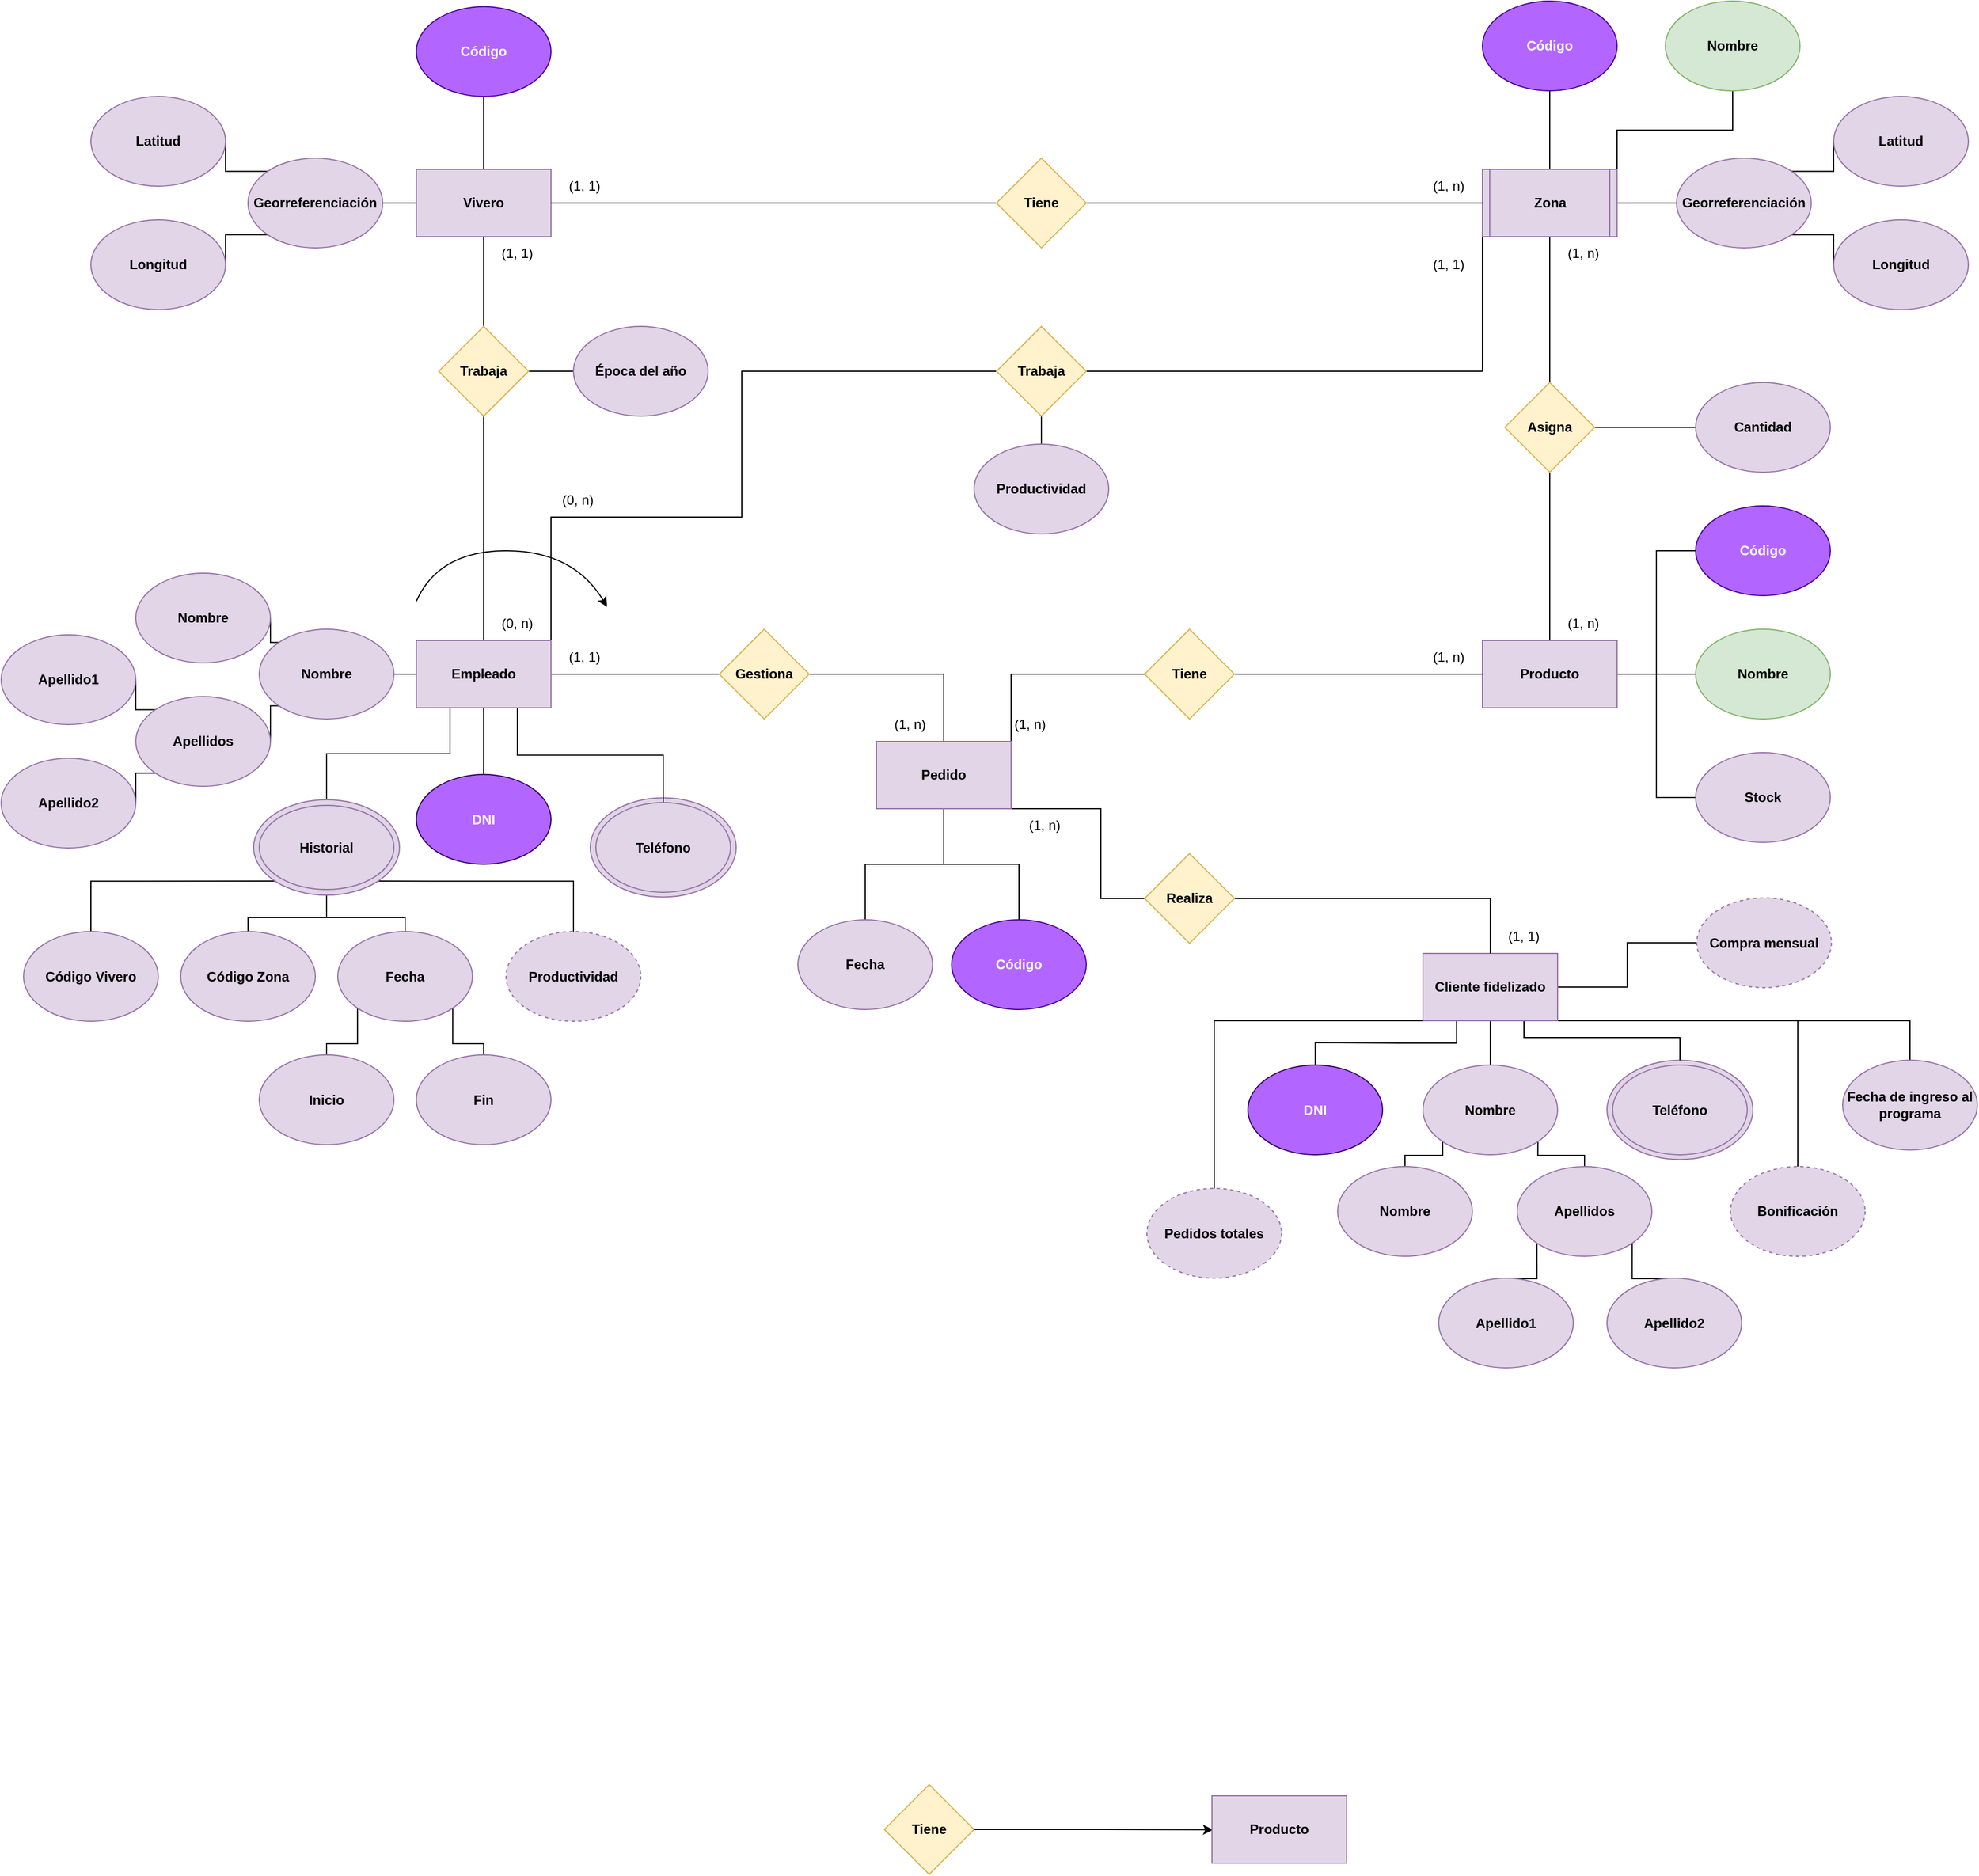 <mxfile version="24.7.17">
  <diagram name="Página-1" id="fGBg8H6IiusP8ru-n_HM">
    <mxGraphModel grid="1" page="1" gridSize="10" guides="1" tooltips="1" connect="1" arrows="1" fold="1" pageScale="1" pageWidth="827" pageHeight="1169" math="0" shadow="0">
      <root>
        <mxCell id="0" />
        <mxCell id="1" parent="0" />
        <mxCell id="a82J_KMj02gzuWQmatUz-117" value="&lt;b&gt;Teléfono&lt;/b&gt;" style="ellipse;whiteSpace=wrap;html=1;fillColor=#e1d5e7;strokeColor=#9673a6;" vertex="1" parent="1">
          <mxGeometry x="395" y="860.25" width="130" height="88.5" as="geometry" />
        </mxCell>
        <mxCell id="a82J_KMj02gzuWQmatUz-102" style="edgeStyle=orthogonalEdgeStyle;rounded=0;orthogonalLoop=1;jettySize=auto;html=1;exitX=0.5;exitY=0;exitDx=0;exitDy=0;entryX=0.25;entryY=1;entryDx=0;entryDy=0;endArrow=none;endFill=0;" edge="1" parent="1" source="a82J_KMj02gzuWQmatUz-95" target="a82J_KMj02gzuWQmatUz-60">
          <mxGeometry relative="1" as="geometry" />
        </mxCell>
        <mxCell id="a82J_KMj02gzuWQmatUz-103" style="edgeStyle=orthogonalEdgeStyle;rounded=0;orthogonalLoop=1;jettySize=auto;html=1;exitX=0;exitY=1;exitDx=0;exitDy=0;entryX=0.5;entryY=0;entryDx=0;entryDy=0;endArrow=none;endFill=0;" edge="1" parent="1" source="a82J_KMj02gzuWQmatUz-95" target="a82J_KMj02gzuWQmatUz-96">
          <mxGeometry relative="1" as="geometry" />
        </mxCell>
        <mxCell id="a82J_KMj02gzuWQmatUz-104" style="edgeStyle=orthogonalEdgeStyle;rounded=0;orthogonalLoop=1;jettySize=auto;html=1;exitX=0.5;exitY=1;exitDx=0;exitDy=0;entryX=0.5;entryY=0;entryDx=0;entryDy=0;endArrow=none;endFill=0;" edge="1" parent="1" source="a82J_KMj02gzuWQmatUz-95" target="a82J_KMj02gzuWQmatUz-97">
          <mxGeometry relative="1" as="geometry" />
        </mxCell>
        <mxCell id="a82J_KMj02gzuWQmatUz-105" style="edgeStyle=orthogonalEdgeStyle;rounded=0;orthogonalLoop=1;jettySize=auto;html=1;exitX=0.5;exitY=1;exitDx=0;exitDy=0;entryX=0.5;entryY=0;entryDx=0;entryDy=0;endArrow=none;endFill=0;" edge="1" parent="1" source="a82J_KMj02gzuWQmatUz-95" target="a82J_KMj02gzuWQmatUz-98">
          <mxGeometry relative="1" as="geometry" />
        </mxCell>
        <mxCell id="a82J_KMj02gzuWQmatUz-106" style="edgeStyle=orthogonalEdgeStyle;rounded=0;orthogonalLoop=1;jettySize=auto;html=1;exitX=1;exitY=1;exitDx=0;exitDy=0;entryX=0.5;entryY=0;entryDx=0;entryDy=0;endArrow=none;endFill=0;" edge="1" parent="1" source="a82J_KMj02gzuWQmatUz-95" target="a82J_KMj02gzuWQmatUz-101">
          <mxGeometry relative="1" as="geometry" />
        </mxCell>
        <mxCell id="a82J_KMj02gzuWQmatUz-95" value="&lt;b&gt;Historial&lt;/b&gt;" style="ellipse;whiteSpace=wrap;html=1;fillColor=#e1d5e7;strokeColor=#9673a6;" vertex="1" parent="1">
          <mxGeometry x="95" y="862" width="130" height="85" as="geometry" />
        </mxCell>
        <mxCell id="a82J_KMj02gzuWQmatUz-9" style="edgeStyle=orthogonalEdgeStyle;rounded=0;orthogonalLoop=1;jettySize=auto;html=1;exitX=0;exitY=0.5;exitDx=0;exitDy=0;entryX=1;entryY=0.5;entryDx=0;entryDy=0;endArrow=none;endFill=0;" edge="1" parent="1" source="a82J_KMj02gzuWQmatUz-1" target="a82J_KMj02gzuWQmatUz-2">
          <mxGeometry relative="1" as="geometry" />
        </mxCell>
        <mxCell id="a82J_KMj02gzuWQmatUz-11" style="edgeStyle=orthogonalEdgeStyle;rounded=0;orthogonalLoop=1;jettySize=auto;html=1;exitX=0.5;exitY=0;exitDx=0;exitDy=0;entryX=0.5;entryY=1;entryDx=0;entryDy=0;endArrow=none;endFill=0;" edge="1" parent="1" source="a82J_KMj02gzuWQmatUz-1" target="a82J_KMj02gzuWQmatUz-10">
          <mxGeometry relative="1" as="geometry" />
        </mxCell>
        <mxCell id="a82J_KMj02gzuWQmatUz-66" style="edgeStyle=orthogonalEdgeStyle;rounded=0;orthogonalLoop=1;jettySize=auto;html=1;exitX=0.5;exitY=1;exitDx=0;exitDy=0;entryX=0.5;entryY=0;entryDx=0;entryDy=0;endArrow=none;endFill=0;" edge="1" parent="1" source="a82J_KMj02gzuWQmatUz-1" target="a82J_KMj02gzuWQmatUz-65">
          <mxGeometry relative="1" as="geometry" />
        </mxCell>
        <mxCell id="a82J_KMj02gzuWQmatUz-1" value="&lt;b&gt;Vivero&lt;/b&gt;" style="rounded=0;whiteSpace=wrap;html=1;fillColor=#e1d5e7;strokeColor=#9673a6;" vertex="1" parent="1">
          <mxGeometry x="240" y="300" width="120" height="60" as="geometry" />
        </mxCell>
        <mxCell id="a82J_KMj02gzuWQmatUz-7" style="edgeStyle=orthogonalEdgeStyle;rounded=0;orthogonalLoop=1;jettySize=auto;html=1;exitX=0;exitY=0;exitDx=0;exitDy=0;entryX=1;entryY=0.5;entryDx=0;entryDy=0;endArrow=none;endFill=0;" edge="1" parent="1" source="a82J_KMj02gzuWQmatUz-2" target="a82J_KMj02gzuWQmatUz-3">
          <mxGeometry relative="1" as="geometry" />
        </mxCell>
        <mxCell id="a82J_KMj02gzuWQmatUz-8" style="edgeStyle=orthogonalEdgeStyle;rounded=0;orthogonalLoop=1;jettySize=auto;html=1;exitX=0;exitY=1;exitDx=0;exitDy=0;entryX=1;entryY=0.5;entryDx=0;entryDy=0;endArrow=none;endFill=0;" edge="1" parent="1" source="a82J_KMj02gzuWQmatUz-2" target="a82J_KMj02gzuWQmatUz-4">
          <mxGeometry relative="1" as="geometry" />
        </mxCell>
        <mxCell id="a82J_KMj02gzuWQmatUz-2" value="&lt;b&gt;Georreferenciación&lt;/b&gt;" style="ellipse;whiteSpace=wrap;html=1;fillColor=#e1d5e7;strokeColor=#9673a6;" vertex="1" parent="1">
          <mxGeometry x="90" y="290" width="120" height="80" as="geometry" />
        </mxCell>
        <mxCell id="a82J_KMj02gzuWQmatUz-3" value="&lt;b&gt;Latitud&lt;/b&gt;" style="ellipse;whiteSpace=wrap;html=1;fillColor=#e1d5e7;strokeColor=#9673a6;" vertex="1" parent="1">
          <mxGeometry x="-50" y="235" width="120" height="80" as="geometry" />
        </mxCell>
        <mxCell id="a82J_KMj02gzuWQmatUz-4" value="&lt;b&gt;Longitud&lt;/b&gt;" style="ellipse;whiteSpace=wrap;html=1;fillColor=#e1d5e7;strokeColor=#9673a6;" vertex="1" parent="1">
          <mxGeometry x="-50" y="345" width="120" height="80" as="geometry" />
        </mxCell>
        <mxCell id="a82J_KMj02gzuWQmatUz-10" value="&lt;b&gt;&lt;font color=&quot;#ffffff&quot;&gt;Código&lt;/font&gt;&lt;/b&gt;" style="ellipse;whiteSpace=wrap;html=1;fillColor=#B266FF;strokeColor=#4C0099;" vertex="1" parent="1">
          <mxGeometry x="240" y="155" width="120" height="80" as="geometry" />
        </mxCell>
        <mxCell id="a82J_KMj02gzuWQmatUz-13" style="edgeStyle=orthogonalEdgeStyle;rounded=0;orthogonalLoop=1;jettySize=auto;html=1;exitX=0.5;exitY=0;exitDx=0;exitDy=0;entryX=0.5;entryY=1;entryDx=0;entryDy=0;endArrow=none;endFill=0;" edge="1" parent="1" source="a82J_KMj02gzuWQmatUz-14" target="a82J_KMj02gzuWQmatUz-20">
          <mxGeometry relative="1" as="geometry" />
        </mxCell>
        <mxCell id="a82J_KMj02gzuWQmatUz-21" style="edgeStyle=orthogonalEdgeStyle;rounded=0;orthogonalLoop=1;jettySize=auto;html=1;exitX=1;exitY=0.5;exitDx=0;exitDy=0;entryX=0;entryY=0.5;entryDx=0;entryDy=0;endArrow=none;endFill=0;" edge="1" parent="1" source="a82J_KMj02gzuWQmatUz-14" target="a82J_KMj02gzuWQmatUz-17">
          <mxGeometry relative="1" as="geometry" />
        </mxCell>
        <mxCell id="a82J_KMj02gzuWQmatUz-31" style="edgeStyle=orthogonalEdgeStyle;rounded=0;orthogonalLoop=1;jettySize=auto;html=1;exitX=1;exitY=0;exitDx=0;exitDy=0;entryX=0.5;entryY=1;entryDx=0;entryDy=0;endArrow=none;endFill=0;" edge="1" parent="1" source="a82J_KMj02gzuWQmatUz-14" target="a82J_KMj02gzuWQmatUz-24">
          <mxGeometry relative="1" as="geometry" />
        </mxCell>
        <mxCell id="a82J_KMj02gzuWQmatUz-14" value="&lt;b&gt;Zona&lt;/b&gt;" style="rounded=0;whiteSpace=wrap;html=1;fillColor=#e1d5e7;strokeColor=#9673a6;" vertex="1" parent="1">
          <mxGeometry x="1190" y="300" width="120" height="60" as="geometry" />
        </mxCell>
        <mxCell id="a82J_KMj02gzuWQmatUz-22" style="edgeStyle=orthogonalEdgeStyle;rounded=0;orthogonalLoop=1;jettySize=auto;html=1;exitX=1;exitY=0;exitDx=0;exitDy=0;entryX=0;entryY=0.5;entryDx=0;entryDy=0;endArrow=none;endFill=0;" edge="1" parent="1" source="a82J_KMj02gzuWQmatUz-17" target="a82J_KMj02gzuWQmatUz-18">
          <mxGeometry relative="1" as="geometry" />
        </mxCell>
        <mxCell id="a82J_KMj02gzuWQmatUz-23" style="edgeStyle=orthogonalEdgeStyle;rounded=0;orthogonalLoop=1;jettySize=auto;html=1;exitX=1;exitY=1;exitDx=0;exitDy=0;entryX=0;entryY=0.5;entryDx=0;entryDy=0;endArrow=none;endFill=0;" edge="1" parent="1" source="a82J_KMj02gzuWQmatUz-17" target="a82J_KMj02gzuWQmatUz-19">
          <mxGeometry relative="1" as="geometry" />
        </mxCell>
        <mxCell id="a82J_KMj02gzuWQmatUz-17" value="&lt;b&gt;Georreferenciación&lt;/b&gt;" style="ellipse;whiteSpace=wrap;html=1;fillColor=#e1d5e7;strokeColor=#9673a6;" vertex="1" parent="1">
          <mxGeometry x="1363" y="290" width="120" height="80" as="geometry" />
        </mxCell>
        <mxCell id="a82J_KMj02gzuWQmatUz-18" value="&lt;b&gt;Latitud&lt;/b&gt;" style="ellipse;whiteSpace=wrap;html=1;fillColor=#e1d5e7;strokeColor=#9673a6;" vertex="1" parent="1">
          <mxGeometry x="1503" y="235" width="120" height="80" as="geometry" />
        </mxCell>
        <mxCell id="a82J_KMj02gzuWQmatUz-19" value="&lt;b&gt;Longitud&lt;/b&gt;" style="ellipse;whiteSpace=wrap;html=1;fillColor=#e1d5e7;strokeColor=#9673a6;" vertex="1" parent="1">
          <mxGeometry x="1503" y="345" width="120" height="80" as="geometry" />
        </mxCell>
        <mxCell id="a82J_KMj02gzuWQmatUz-20" value="&lt;b&gt;&lt;font color=&quot;#ffffff&quot;&gt;Código&lt;/font&gt;&lt;/b&gt;" style="ellipse;whiteSpace=wrap;html=1;fillColor=#B266FF;strokeColor=#4C0099;" vertex="1" parent="1">
          <mxGeometry x="1190" y="150" width="120" height="80" as="geometry" />
        </mxCell>
        <mxCell id="a82J_KMj02gzuWQmatUz-24" value="&lt;b&gt;Nombre&lt;/b&gt;" style="ellipse;whiteSpace=wrap;html=1;fillColor=#d5e8d4;strokeColor=#82b366;" vertex="1" parent="1">
          <mxGeometry x="1353" y="150" width="120" height="80" as="geometry" />
        </mxCell>
        <mxCell id="a82J_KMj02gzuWQmatUz-27" style="edgeStyle=orthogonalEdgeStyle;rounded=0;orthogonalLoop=1;jettySize=auto;html=1;exitX=1;exitY=0.5;exitDx=0;exitDy=0;entryX=0;entryY=0.5;entryDx=0;entryDy=0;endArrow=none;endFill=0;" edge="1" parent="1" source="a82J_KMj02gzuWQmatUz-26" target="a82J_KMj02gzuWQmatUz-14">
          <mxGeometry relative="1" as="geometry" />
        </mxCell>
        <mxCell id="a82J_KMj02gzuWQmatUz-28" style="edgeStyle=orthogonalEdgeStyle;rounded=0;orthogonalLoop=1;jettySize=auto;html=1;exitX=0;exitY=0.5;exitDx=0;exitDy=0;entryX=1;entryY=0.5;entryDx=0;entryDy=0;endArrow=none;endFill=0;" edge="1" parent="1" source="a82J_KMj02gzuWQmatUz-26" target="a82J_KMj02gzuWQmatUz-1">
          <mxGeometry relative="1" as="geometry" />
        </mxCell>
        <mxCell id="a82J_KMj02gzuWQmatUz-26" value="&lt;b&gt;Tiene&lt;/b&gt;" style="rhombus;whiteSpace=wrap;html=1;fillColor=#fff2cc;strokeColor=#d6b656;" vertex="1" parent="1">
          <mxGeometry x="757" y="290" width="80" height="80" as="geometry" />
        </mxCell>
        <mxCell id="a82J_KMj02gzuWQmatUz-29" value="(1, n)" style="text;html=1;align=center;verticalAlign=middle;whiteSpace=wrap;rounded=0;" vertex="1" parent="1">
          <mxGeometry x="1130" y="300" width="60" height="30" as="geometry" />
        </mxCell>
        <mxCell id="a82J_KMj02gzuWQmatUz-30" value="(1, 1)" style="text;html=1;align=center;verticalAlign=middle;whiteSpace=wrap;rounded=0;" vertex="1" parent="1">
          <mxGeometry x="360" y="300" width="60" height="30" as="geometry" />
        </mxCell>
        <mxCell id="a82J_KMj02gzuWQmatUz-50" style="edgeStyle=orthogonalEdgeStyle;rounded=0;orthogonalLoop=1;jettySize=auto;html=1;exitX=0.5;exitY=1;exitDx=0;exitDy=0;entryX=0.5;entryY=0;entryDx=0;entryDy=0;endArrow=none;endFill=0;" edge="1" parent="1" source="a82J_KMj02gzuWQmatUz-32" target="a82J_KMj02gzuWQmatUz-49">
          <mxGeometry relative="1" as="geometry" />
        </mxCell>
        <mxCell id="a82J_KMj02gzuWQmatUz-32" value="&lt;b&gt;Zona&lt;/b&gt;" style="rounded=0;whiteSpace=wrap;html=1;fillColor=#e1d5e7;strokeColor=#9673a6;" vertex="1" parent="1">
          <mxGeometry x="1196.5" y="300" width="107" height="60" as="geometry" />
        </mxCell>
        <mxCell id="a82J_KMj02gzuWQmatUz-46" style="edgeStyle=orthogonalEdgeStyle;rounded=0;orthogonalLoop=1;jettySize=auto;html=1;exitX=1;exitY=0.5;exitDx=0;exitDy=0;entryX=0;entryY=0.5;entryDx=0;entryDy=0;endArrow=none;endFill=0;" edge="1" parent="1" source="a82J_KMj02gzuWQmatUz-36" target="a82J_KMj02gzuWQmatUz-41">
          <mxGeometry relative="1" as="geometry" />
        </mxCell>
        <mxCell id="a82J_KMj02gzuWQmatUz-47" style="edgeStyle=orthogonalEdgeStyle;rounded=0;orthogonalLoop=1;jettySize=auto;html=1;exitX=1;exitY=0.5;exitDx=0;exitDy=0;entryX=0;entryY=0.5;entryDx=0;entryDy=0;endArrow=none;endFill=0;" edge="1" parent="1" source="a82J_KMj02gzuWQmatUz-36" target="a82J_KMj02gzuWQmatUz-40">
          <mxGeometry relative="1" as="geometry" />
        </mxCell>
        <mxCell id="a82J_KMj02gzuWQmatUz-48" style="edgeStyle=orthogonalEdgeStyle;rounded=0;orthogonalLoop=1;jettySize=auto;html=1;exitX=1;exitY=0.5;exitDx=0;exitDy=0;entryX=0;entryY=0.5;entryDx=0;entryDy=0;endArrow=none;endFill=0;" edge="1" parent="1" source="a82J_KMj02gzuWQmatUz-36" target="a82J_KMj02gzuWQmatUz-44">
          <mxGeometry relative="1" as="geometry" />
        </mxCell>
        <mxCell id="a82J_KMj02gzuWQmatUz-36" value="&lt;b&gt;Producto&lt;/b&gt;" style="rounded=0;whiteSpace=wrap;html=1;fillColor=#e1d5e7;strokeColor=#9673a6;" vertex="1" parent="1">
          <mxGeometry x="1190" y="720" width="120" height="60" as="geometry" />
        </mxCell>
        <mxCell id="a82J_KMj02gzuWQmatUz-40" value="&lt;b&gt;Nombre&lt;/b&gt;" style="ellipse;whiteSpace=wrap;html=1;fillColor=#d5e8d4;strokeColor=#82b366;" vertex="1" parent="1">
          <mxGeometry x="1380" y="710" width="120" height="80" as="geometry" />
        </mxCell>
        <mxCell id="a82J_KMj02gzuWQmatUz-41" value="&lt;b&gt;&lt;font color=&quot;#ffffff&quot;&gt;Código&lt;/font&gt;&lt;/b&gt;" style="ellipse;whiteSpace=wrap;html=1;fillColor=#B266FF;strokeColor=#4C0099;" vertex="1" parent="1">
          <mxGeometry x="1380" y="600" width="120" height="80" as="geometry" />
        </mxCell>
        <mxCell id="a82J_KMj02gzuWQmatUz-44" value="&lt;b&gt;Stock&lt;/b&gt;" style="ellipse;whiteSpace=wrap;html=1;fillColor=#e1d5e7;strokeColor=#9673a6;" vertex="1" parent="1">
          <mxGeometry x="1380" y="820" width="120" height="80" as="geometry" />
        </mxCell>
        <mxCell id="a82J_KMj02gzuWQmatUz-51" style="edgeStyle=orthogonalEdgeStyle;rounded=0;orthogonalLoop=1;jettySize=auto;html=1;exitX=0.5;exitY=1;exitDx=0;exitDy=0;entryX=0.5;entryY=0;entryDx=0;entryDy=0;endArrow=none;endFill=0;" edge="1" parent="1" source="a82J_KMj02gzuWQmatUz-49" target="a82J_KMj02gzuWQmatUz-36">
          <mxGeometry relative="1" as="geometry" />
        </mxCell>
        <mxCell id="a82J_KMj02gzuWQmatUz-56" style="edgeStyle=orthogonalEdgeStyle;rounded=0;orthogonalLoop=1;jettySize=auto;html=1;exitX=1;exitY=0.5;exitDx=0;exitDy=0;entryX=0;entryY=0.5;entryDx=0;entryDy=0;endArrow=none;endFill=0;" edge="1" parent="1" source="a82J_KMj02gzuWQmatUz-49" target="a82J_KMj02gzuWQmatUz-55">
          <mxGeometry relative="1" as="geometry" />
        </mxCell>
        <mxCell id="a82J_KMj02gzuWQmatUz-49" value="&lt;b&gt;Asigna&lt;/b&gt;" style="rhombus;whiteSpace=wrap;html=1;fillColor=#fff2cc;strokeColor=#d6b656;" vertex="1" parent="1">
          <mxGeometry x="1210" y="490" width="80" height="80" as="geometry" />
        </mxCell>
        <mxCell id="a82J_KMj02gzuWQmatUz-53" value="(1, n)" style="text;html=1;align=center;verticalAlign=middle;whiteSpace=wrap;rounded=0;" vertex="1" parent="1">
          <mxGeometry x="1250" y="690" width="60" height="30" as="geometry" />
        </mxCell>
        <mxCell id="a82J_KMj02gzuWQmatUz-54" value="(1, n)" style="text;html=1;align=center;verticalAlign=middle;whiteSpace=wrap;rounded=0;" vertex="1" parent="1">
          <mxGeometry x="1250" y="360" width="60" height="30" as="geometry" />
        </mxCell>
        <mxCell id="a82J_KMj02gzuWQmatUz-55" value="&lt;b&gt;Cantidad&lt;/b&gt;" style="ellipse;whiteSpace=wrap;html=1;fillColor=#e1d5e7;strokeColor=#9673a6;" vertex="1" parent="1">
          <mxGeometry x="1380" y="490" width="120" height="80" as="geometry" />
        </mxCell>
        <mxCell id="a82J_KMj02gzuWQmatUz-76" style="edgeStyle=orthogonalEdgeStyle;rounded=0;orthogonalLoop=1;jettySize=auto;html=1;exitX=0;exitY=0.5;exitDx=0;exitDy=0;entryX=1;entryY=0.5;entryDx=0;entryDy=0;endArrow=none;endFill=0;" edge="1" parent="1" source="a82J_KMj02gzuWQmatUz-60" target="a82J_KMj02gzuWQmatUz-69">
          <mxGeometry relative="1" as="geometry" />
        </mxCell>
        <mxCell id="a82J_KMj02gzuWQmatUz-89" style="edgeStyle=orthogonalEdgeStyle;rounded=0;orthogonalLoop=1;jettySize=auto;html=1;exitX=1;exitY=0;exitDx=0;exitDy=0;entryX=0;entryY=0.5;entryDx=0;entryDy=0;endArrow=none;endFill=0;" edge="1" parent="1" source="a82J_KMj02gzuWQmatUz-60" target="a82J_KMj02gzuWQmatUz-86">
          <mxGeometry relative="1" as="geometry">
            <Array as="points">
              <mxPoint x="360" y="610" />
              <mxPoint x="530" y="610" />
              <mxPoint x="530" y="480" />
            </Array>
          </mxGeometry>
        </mxCell>
        <mxCell id="a82J_KMj02gzuWQmatUz-114" style="edgeStyle=orthogonalEdgeStyle;rounded=0;orthogonalLoop=1;jettySize=auto;html=1;exitX=0.5;exitY=1;exitDx=0;exitDy=0;entryX=0.5;entryY=0;entryDx=0;entryDy=0;endArrow=none;endFill=0;" edge="1" parent="1" source="a82J_KMj02gzuWQmatUz-60" target="a82J_KMj02gzuWQmatUz-161">
          <mxGeometry relative="1" as="geometry">
            <mxPoint x="300" y="840" as="targetPoint" />
          </mxGeometry>
        </mxCell>
        <mxCell id="a82J_KMj02gzuWQmatUz-116" style="edgeStyle=orthogonalEdgeStyle;rounded=0;orthogonalLoop=1;jettySize=auto;html=1;exitX=0.75;exitY=1;exitDx=0;exitDy=0;entryX=0.5;entryY=0;entryDx=0;entryDy=0;endArrow=none;endFill=0;" edge="1" parent="1" source="a82J_KMj02gzuWQmatUz-60" target="a82J_KMj02gzuWQmatUz-115">
          <mxGeometry relative="1" as="geometry" />
        </mxCell>
        <mxCell id="5jaXNJ8gNlYBTgya-SzL-17" style="edgeStyle=orthogonalEdgeStyle;rounded=0;orthogonalLoop=1;jettySize=auto;html=1;exitX=1;exitY=0.5;exitDx=0;exitDy=0;entryX=0;entryY=0.5;entryDx=0;entryDy=0;endArrow=none;endFill=0;" edge="1" parent="1" source="a82J_KMj02gzuWQmatUz-60" target="5jaXNJ8gNlYBTgya-SzL-16">
          <mxGeometry relative="1" as="geometry" />
        </mxCell>
        <mxCell id="a82J_KMj02gzuWQmatUz-60" value="&lt;b&gt;Empleado&lt;/b&gt;" style="rounded=0;whiteSpace=wrap;html=1;fillColor=#e1d5e7;strokeColor=#9673a6;" vertex="1" parent="1">
          <mxGeometry x="240" y="720" width="120" height="60" as="geometry" />
        </mxCell>
        <mxCell id="a82J_KMj02gzuWQmatUz-67" style="edgeStyle=orthogonalEdgeStyle;rounded=0;orthogonalLoop=1;jettySize=auto;html=1;exitX=0.5;exitY=1;exitDx=0;exitDy=0;entryX=0.5;entryY=0;entryDx=0;entryDy=0;endArrow=none;endFill=0;" edge="1" parent="1" source="a82J_KMj02gzuWQmatUz-65" target="a82J_KMj02gzuWQmatUz-60">
          <mxGeometry relative="1" as="geometry" />
        </mxCell>
        <mxCell id="a82J_KMj02gzuWQmatUz-93" style="edgeStyle=orthogonalEdgeStyle;rounded=0;orthogonalLoop=1;jettySize=auto;html=1;exitX=1;exitY=0.5;exitDx=0;exitDy=0;entryX=0;entryY=0.5;entryDx=0;entryDy=0;endArrow=none;endFill=0;" edge="1" parent="1" source="a82J_KMj02gzuWQmatUz-65" target="a82J_KMj02gzuWQmatUz-92">
          <mxGeometry relative="1" as="geometry" />
        </mxCell>
        <mxCell id="a82J_KMj02gzuWQmatUz-65" value="&lt;b&gt;Trabaja&lt;/b&gt;" style="rhombus;whiteSpace=wrap;html=1;fillColor=#fff2cc;strokeColor=#d6b656;" vertex="1" parent="1">
          <mxGeometry x="260" y="440" width="80" height="80" as="geometry" />
        </mxCell>
        <mxCell id="a82J_KMj02gzuWQmatUz-77" style="edgeStyle=orthogonalEdgeStyle;rounded=0;orthogonalLoop=1;jettySize=auto;html=1;exitX=0;exitY=0;exitDx=0;exitDy=0;entryX=1;entryY=0.5;entryDx=0;entryDy=0;endArrow=none;endFill=0;" edge="1" parent="1" source="a82J_KMj02gzuWQmatUz-69" target="a82J_KMj02gzuWQmatUz-70">
          <mxGeometry relative="1" as="geometry" />
        </mxCell>
        <mxCell id="a82J_KMj02gzuWQmatUz-78" style="edgeStyle=orthogonalEdgeStyle;rounded=0;orthogonalLoop=1;jettySize=auto;html=1;exitX=0;exitY=1;exitDx=0;exitDy=0;entryX=1;entryY=0.5;entryDx=0;entryDy=0;endArrow=none;endFill=0;" edge="1" parent="1" source="a82J_KMj02gzuWQmatUz-69" target="a82J_KMj02gzuWQmatUz-71">
          <mxGeometry relative="1" as="geometry" />
        </mxCell>
        <mxCell id="a82J_KMj02gzuWQmatUz-69" value="&lt;b&gt;Nombre&lt;/b&gt;" style="ellipse;whiteSpace=wrap;html=1;fillColor=#e1d5e7;strokeColor=#9673a6;" vertex="1" parent="1">
          <mxGeometry x="100" y="710" width="120" height="80" as="geometry" />
        </mxCell>
        <mxCell id="a82J_KMj02gzuWQmatUz-70" value="&lt;b&gt;Nombre&lt;/b&gt;" style="ellipse;whiteSpace=wrap;html=1;fillColor=#e1d5e7;strokeColor=#9673a6;" vertex="1" parent="1">
          <mxGeometry x="-10" y="660" width="120" height="80" as="geometry" />
        </mxCell>
        <mxCell id="a82J_KMj02gzuWQmatUz-80" style="edgeStyle=orthogonalEdgeStyle;rounded=0;orthogonalLoop=1;jettySize=auto;html=1;exitX=0;exitY=0;exitDx=0;exitDy=0;entryX=1;entryY=0.5;entryDx=0;entryDy=0;endArrow=none;endFill=0;" edge="1" parent="1" source="a82J_KMj02gzuWQmatUz-71" target="a82J_KMj02gzuWQmatUz-72">
          <mxGeometry relative="1" as="geometry" />
        </mxCell>
        <mxCell id="a82J_KMj02gzuWQmatUz-81" style="edgeStyle=orthogonalEdgeStyle;rounded=0;orthogonalLoop=1;jettySize=auto;html=1;exitX=0;exitY=1;exitDx=0;exitDy=0;entryX=1;entryY=0.5;entryDx=0;entryDy=0;endArrow=none;endFill=0;" edge="1" parent="1" source="a82J_KMj02gzuWQmatUz-71" target="a82J_KMj02gzuWQmatUz-73">
          <mxGeometry relative="1" as="geometry" />
        </mxCell>
        <mxCell id="a82J_KMj02gzuWQmatUz-71" value="&lt;b&gt;Apellidos&lt;/b&gt;" style="ellipse;whiteSpace=wrap;html=1;fillColor=#e1d5e7;strokeColor=#9673a6;" vertex="1" parent="1">
          <mxGeometry x="-10" y="770" width="120" height="80" as="geometry" />
        </mxCell>
        <mxCell id="a82J_KMj02gzuWQmatUz-72" value="&lt;b&gt;Apellido1&lt;/b&gt;" style="ellipse;whiteSpace=wrap;html=1;fillColor=#e1d5e7;strokeColor=#9673a6;" vertex="1" parent="1">
          <mxGeometry x="-130" y="715" width="120" height="80" as="geometry" />
        </mxCell>
        <mxCell id="a82J_KMj02gzuWQmatUz-73" value="&lt;b&gt;Apellido2&lt;/b&gt;" style="ellipse;whiteSpace=wrap;html=1;fillColor=#e1d5e7;strokeColor=#9673a6;" vertex="1" parent="1">
          <mxGeometry x="-130" y="825" width="120" height="80" as="geometry" />
        </mxCell>
        <mxCell id="a82J_KMj02gzuWQmatUz-83" value="(1, 1)" style="text;html=1;align=center;verticalAlign=middle;whiteSpace=wrap;rounded=0;" vertex="1" parent="1">
          <mxGeometry x="300" y="360" width="60" height="30" as="geometry" />
        </mxCell>
        <mxCell id="a82J_KMj02gzuWQmatUz-84" value="(0, n)" style="text;html=1;align=center;verticalAlign=middle;whiteSpace=wrap;rounded=0;" vertex="1" parent="1">
          <mxGeometry x="300" y="690" width="60" height="30" as="geometry" />
        </mxCell>
        <mxCell id="a82J_KMj02gzuWQmatUz-87" style="edgeStyle=orthogonalEdgeStyle;rounded=0;orthogonalLoop=1;jettySize=auto;html=1;exitX=1;exitY=0.5;exitDx=0;exitDy=0;entryX=0;entryY=1;entryDx=0;entryDy=0;endArrow=none;endFill=0;" edge="1" parent="1" source="a82J_KMj02gzuWQmatUz-86" target="a82J_KMj02gzuWQmatUz-14">
          <mxGeometry relative="1" as="geometry" />
        </mxCell>
        <mxCell id="a82J_KMj02gzuWQmatUz-110" style="edgeStyle=orthogonalEdgeStyle;rounded=0;orthogonalLoop=1;jettySize=auto;html=1;exitX=0.5;exitY=1;exitDx=0;exitDy=0;entryX=0.5;entryY=0;entryDx=0;entryDy=0;endArrow=none;endFill=0;" edge="1" parent="1" source="a82J_KMj02gzuWQmatUz-86" target="a82J_KMj02gzuWQmatUz-109">
          <mxGeometry relative="1" as="geometry" />
        </mxCell>
        <mxCell id="a82J_KMj02gzuWQmatUz-86" value="&lt;b&gt;Trabaja&lt;/b&gt;" style="rhombus;whiteSpace=wrap;html=1;fillColor=#fff2cc;strokeColor=#d6b656;" vertex="1" parent="1">
          <mxGeometry x="757" y="440" width="80" height="80" as="geometry" />
        </mxCell>
        <mxCell id="a82J_KMj02gzuWQmatUz-91" value="" style="curved=1;endArrow=classic;html=1;rounded=0;endFill=1;" edge="1" parent="1">
          <mxGeometry width="50" height="50" relative="1" as="geometry">
            <mxPoint x="240" y="685" as="sourcePoint" />
            <mxPoint x="410" y="690" as="targetPoint" />
            <Array as="points">
              <mxPoint x="260" y="640" />
              <mxPoint x="380" y="640" />
            </Array>
          </mxGeometry>
        </mxCell>
        <mxCell id="a82J_KMj02gzuWQmatUz-92" value="&lt;b&gt;Época del año&lt;/b&gt;" style="ellipse;whiteSpace=wrap;html=1;fillColor=#e1d5e7;strokeColor=#9673a6;" vertex="1" parent="1">
          <mxGeometry x="380" y="440" width="120" height="80" as="geometry" />
        </mxCell>
        <mxCell id="a82J_KMj02gzuWQmatUz-94" value="&lt;b&gt;Historial&lt;/b&gt;" style="ellipse;whiteSpace=wrap;html=1;fillColor=#e1d5e7;strokeColor=#9673a6;" vertex="1" parent="1">
          <mxGeometry x="100" y="867" width="120" height="75" as="geometry" />
        </mxCell>
        <mxCell id="a82J_KMj02gzuWQmatUz-96" value="&lt;b&gt;Código Vivero&lt;/b&gt;" style="ellipse;whiteSpace=wrap;html=1;fillColor=#e1d5e7;strokeColor=#9673a6;" vertex="1" parent="1">
          <mxGeometry x="-110" y="979.5" width="120" height="80" as="geometry" />
        </mxCell>
        <mxCell id="a82J_KMj02gzuWQmatUz-97" value="&lt;b&gt;Código Zona&lt;/b&gt;" style="ellipse;whiteSpace=wrap;html=1;fillColor=#e1d5e7;strokeColor=#9673a6;" vertex="1" parent="1">
          <mxGeometry x="30" y="979.5" width="120" height="80" as="geometry" />
        </mxCell>
        <mxCell id="a82J_KMj02gzuWQmatUz-107" style="edgeStyle=orthogonalEdgeStyle;rounded=0;orthogonalLoop=1;jettySize=auto;html=1;exitX=0;exitY=1;exitDx=0;exitDy=0;entryX=0.5;entryY=0;entryDx=0;entryDy=0;endArrow=none;endFill=0;" edge="1" parent="1" source="a82J_KMj02gzuWQmatUz-98" target="a82J_KMj02gzuWQmatUz-99">
          <mxGeometry relative="1" as="geometry" />
        </mxCell>
        <mxCell id="a82J_KMj02gzuWQmatUz-108" style="edgeStyle=orthogonalEdgeStyle;rounded=0;orthogonalLoop=1;jettySize=auto;html=1;exitX=1;exitY=1;exitDx=0;exitDy=0;entryX=0.5;entryY=0;entryDx=0;entryDy=0;endArrow=none;endFill=0;" edge="1" parent="1" source="a82J_KMj02gzuWQmatUz-98" target="a82J_KMj02gzuWQmatUz-100">
          <mxGeometry relative="1" as="geometry" />
        </mxCell>
        <mxCell id="a82J_KMj02gzuWQmatUz-98" value="&lt;b&gt;Fecha&lt;/b&gt;" style="ellipse;whiteSpace=wrap;html=1;fillColor=#e1d5e7;strokeColor=#9673a6;" vertex="1" parent="1">
          <mxGeometry x="170" y="979.5" width="120" height="80" as="geometry" />
        </mxCell>
        <mxCell id="a82J_KMj02gzuWQmatUz-99" value="&lt;b&gt;Inicio&lt;/b&gt;" style="ellipse;whiteSpace=wrap;html=1;fillColor=#e1d5e7;strokeColor=#9673a6;" vertex="1" parent="1">
          <mxGeometry x="100" y="1089.5" width="120" height="80" as="geometry" />
        </mxCell>
        <mxCell id="a82J_KMj02gzuWQmatUz-100" value="&lt;b&gt;Fin&lt;/b&gt;" style="ellipse;whiteSpace=wrap;html=1;fillColor=#e1d5e7;strokeColor=#9673a6;" vertex="1" parent="1">
          <mxGeometry x="240" y="1089.5" width="120" height="80" as="geometry" />
        </mxCell>
        <mxCell id="a82J_KMj02gzuWQmatUz-101" value="&lt;b&gt;Productividad&lt;/b&gt;" style="ellipse;whiteSpace=wrap;html=1;fillColor=#e1d5e7;strokeColor=#9673a6;dashed=1;" vertex="1" parent="1">
          <mxGeometry x="320" y="979.5" width="120" height="80" as="geometry" />
        </mxCell>
        <mxCell id="a82J_KMj02gzuWQmatUz-109" value="&lt;b&gt;Productividad&lt;/b&gt;" style="ellipse;whiteSpace=wrap;html=1;fillColor=#e1d5e7;strokeColor=#9673a6;" vertex="1" parent="1">
          <mxGeometry x="737" y="545" width="120" height="80" as="geometry" />
        </mxCell>
        <mxCell id="a82J_KMj02gzuWQmatUz-115" value="&lt;b&gt;Teléfono&lt;/b&gt;" style="ellipse;whiteSpace=wrap;html=1;fillColor=#e1d5e7;strokeColor=#9673a6;" vertex="1" parent="1">
          <mxGeometry x="400" y="864.5" width="120" height="80" as="geometry" />
        </mxCell>
        <mxCell id="a82J_KMj02gzuWQmatUz-118" value="&lt;b&gt;Teléfono&lt;/b&gt;" style="ellipse;whiteSpace=wrap;html=1;fillColor=#e1d5e7;strokeColor=#9673a6;" vertex="1" parent="1">
          <mxGeometry x="1301" y="1094.25" width="130" height="88.5" as="geometry" />
        </mxCell>
        <mxCell id="a82J_KMj02gzuWQmatUz-153" style="edgeStyle=orthogonalEdgeStyle;rounded=0;orthogonalLoop=1;jettySize=auto;html=1;exitX=0.75;exitY=1;exitDx=0;exitDy=0;entryX=0.5;entryY=0;entryDx=0;entryDy=0;endArrow=none;endFill=0;" edge="1" parent="1" source="a82J_KMj02gzuWQmatUz-129" target="a82J_KMj02gzuWQmatUz-118">
          <mxGeometry relative="1" as="geometry">
            <Array as="points">
              <mxPoint x="1227" y="1074" />
              <mxPoint x="1366" y="1074" />
            </Array>
          </mxGeometry>
        </mxCell>
        <mxCell id="a82J_KMj02gzuWQmatUz-154" style="edgeStyle=orthogonalEdgeStyle;rounded=0;orthogonalLoop=1;jettySize=auto;html=1;exitX=0.25;exitY=1;exitDx=0;exitDy=0;entryX=0.5;entryY=0;entryDx=0;entryDy=0;endArrow=none;endFill=0;" edge="1" parent="1" source="a82J_KMj02gzuWQmatUz-129" target="a82J_KMj02gzuWQmatUz-151">
          <mxGeometry relative="1" as="geometry" />
        </mxCell>
        <mxCell id="a82J_KMj02gzuWQmatUz-155" style="edgeStyle=orthogonalEdgeStyle;rounded=0;orthogonalLoop=1;jettySize=auto;html=1;exitX=0.5;exitY=1;exitDx=0;exitDy=0;entryX=0.5;entryY=0;entryDx=0;entryDy=0;endArrow=none;endFill=0;" edge="1" parent="1" source="a82J_KMj02gzuWQmatUz-129" target="a82J_KMj02gzuWQmatUz-133">
          <mxGeometry relative="1" as="geometry" />
        </mxCell>
        <mxCell id="5jaXNJ8gNlYBTgya-SzL-3" style="edgeStyle=orthogonalEdgeStyle;rounded=0;orthogonalLoop=1;jettySize=auto;html=1;exitX=1;exitY=1;exitDx=0;exitDy=0;entryX=0.5;entryY=0;entryDx=0;entryDy=0;endArrow=none;endFill=0;" edge="1" parent="1" source="a82J_KMj02gzuWQmatUz-129" target="5jaXNJ8gNlYBTgya-SzL-2">
          <mxGeometry relative="1" as="geometry">
            <Array as="points">
              <mxPoint x="1471" y="1058.75" />
            </Array>
          </mxGeometry>
        </mxCell>
        <mxCell id="5jaXNJ8gNlYBTgya-SzL-11" style="edgeStyle=orthogonalEdgeStyle;rounded=0;orthogonalLoop=1;jettySize=auto;html=1;exitX=0;exitY=1;exitDx=0;exitDy=0;entryX=0.5;entryY=0;entryDx=0;entryDy=0;endArrow=none;endFill=0;" edge="1" parent="1" source="a82J_KMj02gzuWQmatUz-129" target="5jaXNJ8gNlYBTgya-SzL-10">
          <mxGeometry relative="1" as="geometry">
            <Array as="points">
              <mxPoint x="951" y="1058.75" />
            </Array>
          </mxGeometry>
        </mxCell>
        <mxCell id="5jaXNJ8gNlYBTgya-SzL-15" style="edgeStyle=orthogonalEdgeStyle;rounded=0;orthogonalLoop=1;jettySize=auto;html=1;exitX=1;exitY=1;exitDx=0;exitDy=0;entryX=0.5;entryY=0;entryDx=0;entryDy=0;endArrow=none;endFill=0;" edge="1" parent="1" source="a82J_KMj02gzuWQmatUz-129" target="5jaXNJ8gNlYBTgya-SzL-14">
          <mxGeometry relative="1" as="geometry">
            <Array as="points">
              <mxPoint x="1571" y="1058.75" />
            </Array>
          </mxGeometry>
        </mxCell>
        <mxCell id="AnDM2eElT_ABfXNSowKB-17" style="edgeStyle=orthogonalEdgeStyle;rounded=0;orthogonalLoop=1;jettySize=auto;html=1;exitX=1;exitY=0.5;exitDx=0;exitDy=0;entryX=0;entryY=0.5;entryDx=0;entryDy=0;endArrow=none;endFill=0;" edge="1" parent="1" source="a82J_KMj02gzuWQmatUz-129" target="AnDM2eElT_ABfXNSowKB-18">
          <mxGeometry relative="1" as="geometry">
            <mxPoint x="1371" y="1028.357" as="targetPoint" />
          </mxGeometry>
        </mxCell>
        <mxCell id="a82J_KMj02gzuWQmatUz-129" value="&lt;b&gt;Cliente fidelizado&lt;/b&gt;" style="rounded=0;whiteSpace=wrap;html=1;fillColor=#e1d5e7;strokeColor=#9673a6;" vertex="1" parent="1">
          <mxGeometry x="1137" y="999" width="120" height="60" as="geometry" />
        </mxCell>
        <mxCell id="a82J_KMj02gzuWQmatUz-156" style="edgeStyle=orthogonalEdgeStyle;rounded=0;orthogonalLoop=1;jettySize=auto;html=1;exitX=0;exitY=1;exitDx=0;exitDy=0;entryX=0.5;entryY=0;entryDx=0;entryDy=0;endArrow=none;endFill=0;" edge="1" parent="1" source="a82J_KMj02gzuWQmatUz-133" target="a82J_KMj02gzuWQmatUz-134">
          <mxGeometry relative="1" as="geometry">
            <Array as="points">
              <mxPoint x="1155" y="1179" />
              <mxPoint x="1121" y="1179" />
            </Array>
          </mxGeometry>
        </mxCell>
        <mxCell id="a82J_KMj02gzuWQmatUz-157" style="edgeStyle=orthogonalEdgeStyle;rounded=0;orthogonalLoop=1;jettySize=auto;html=1;exitX=1;exitY=1;exitDx=0;exitDy=0;entryX=0.5;entryY=0;entryDx=0;entryDy=0;endArrow=none;endFill=0;" edge="1" parent="1" source="a82J_KMj02gzuWQmatUz-133" target="a82J_KMj02gzuWQmatUz-137">
          <mxGeometry relative="1" as="geometry">
            <Array as="points">
              <mxPoint x="1239" y="1179" />
              <mxPoint x="1281" y="1179" />
            </Array>
          </mxGeometry>
        </mxCell>
        <mxCell id="a82J_KMj02gzuWQmatUz-133" value="&lt;b&gt;Nombre&lt;/b&gt;" style="ellipse;whiteSpace=wrap;html=1;fillColor=#e1d5e7;strokeColor=#9673a6;" vertex="1" parent="1">
          <mxGeometry x="1137" y="1098.5" width="120" height="80" as="geometry" />
        </mxCell>
        <mxCell id="a82J_KMj02gzuWQmatUz-134" value="&lt;b&gt;Nombre&lt;/b&gt;" style="ellipse;whiteSpace=wrap;html=1;fillColor=#e1d5e7;strokeColor=#9673a6;" vertex="1" parent="1">
          <mxGeometry x="1061" y="1189" width="120" height="80" as="geometry" />
        </mxCell>
        <mxCell id="a82J_KMj02gzuWQmatUz-158" style="edgeStyle=orthogonalEdgeStyle;rounded=0;orthogonalLoop=1;jettySize=auto;html=1;exitX=0;exitY=1;exitDx=0;exitDy=0;entryX=0.5;entryY=0;entryDx=0;entryDy=0;endArrow=none;endFill=0;" edge="1" parent="1" source="a82J_KMj02gzuWQmatUz-137" target="a82J_KMj02gzuWQmatUz-138">
          <mxGeometry relative="1" as="geometry" />
        </mxCell>
        <mxCell id="a82J_KMj02gzuWQmatUz-159" style="edgeStyle=orthogonalEdgeStyle;rounded=0;orthogonalLoop=1;jettySize=auto;html=1;exitX=1;exitY=1;exitDx=0;exitDy=0;entryX=0.5;entryY=0;entryDx=0;entryDy=0;endArrow=none;endFill=0;" edge="1" parent="1" source="a82J_KMj02gzuWQmatUz-137" target="a82J_KMj02gzuWQmatUz-139">
          <mxGeometry relative="1" as="geometry" />
        </mxCell>
        <mxCell id="a82J_KMj02gzuWQmatUz-137" value="&lt;b&gt;Apellidos&lt;/b&gt;" style="ellipse;whiteSpace=wrap;html=1;fillColor=#e1d5e7;strokeColor=#9673a6;" vertex="1" parent="1">
          <mxGeometry x="1221" y="1189" width="120" height="80" as="geometry" />
        </mxCell>
        <mxCell id="a82J_KMj02gzuWQmatUz-138" value="&lt;b&gt;Apellido1&lt;/b&gt;" style="ellipse;whiteSpace=wrap;html=1;fillColor=#e1d5e7;strokeColor=#9673a6;" vertex="1" parent="1">
          <mxGeometry x="1151" y="1288.5" width="120" height="80" as="geometry" />
        </mxCell>
        <mxCell id="a82J_KMj02gzuWQmatUz-139" value="&lt;b&gt;Apellido2&lt;/b&gt;" style="ellipse;whiteSpace=wrap;html=1;fillColor=#e1d5e7;strokeColor=#9673a6;" vertex="1" parent="1">
          <mxGeometry x="1301" y="1288.5" width="120" height="80" as="geometry" />
        </mxCell>
        <mxCell id="a82J_KMj02gzuWQmatUz-151" value="&lt;b&gt;&lt;font color=&quot;#ffffff&quot;&gt;DNI&lt;/font&gt;&lt;/b&gt;" style="ellipse;whiteSpace=wrap;html=1;fillColor=#B266FF;strokeColor=#330066;" vertex="1" parent="1">
          <mxGeometry x="981" y="1098.5" width="120" height="80" as="geometry" />
        </mxCell>
        <mxCell id="a82J_KMj02gzuWQmatUz-152" value="&lt;b&gt;Teléfono&lt;/b&gt;" style="ellipse;whiteSpace=wrap;html=1;fillColor=#e1d5e7;strokeColor=#9673a6;" vertex="1" parent="1">
          <mxGeometry x="1306" y="1098.5" width="120" height="80" as="geometry" />
        </mxCell>
        <mxCell id="a82J_KMj02gzuWQmatUz-161" value="&lt;b&gt;&lt;font color=&quot;#ffffff&quot;&gt;DNI&lt;/font&gt;&lt;/b&gt;" style="ellipse;whiteSpace=wrap;html=1;fillColor=#B266FF;strokeColor=#330066;" vertex="1" parent="1">
          <mxGeometry x="240" y="839.5" width="120" height="80" as="geometry" />
        </mxCell>
        <mxCell id="5jaXNJ8gNlYBTgya-SzL-5" style="edgeStyle=orthogonalEdgeStyle;rounded=0;orthogonalLoop=1;jettySize=auto;html=1;exitX=1;exitY=0.5;exitDx=0;exitDy=0;entryX=0;entryY=0.5;entryDx=0;entryDy=0;endArrow=none;endFill=0;" edge="1" parent="1" source="5jaXNJ8gNlYBTgya-SzL-1" target="a82J_KMj02gzuWQmatUz-36">
          <mxGeometry relative="1" as="geometry" />
        </mxCell>
        <mxCell id="5jaXNJ8gNlYBTgya-SzL-1" value="&lt;b&gt;Tiene&lt;/b&gt;" style="rhombus;whiteSpace=wrap;html=1;fillColor=#fff2cc;strokeColor=#d6b656;" vertex="1" parent="1">
          <mxGeometry x="889" y="710" width="80" height="80" as="geometry" />
        </mxCell>
        <mxCell id="5jaXNJ8gNlYBTgya-SzL-2" value="&lt;b&gt;Bonificación&lt;/b&gt;" style="ellipse;whiteSpace=wrap;html=1;fillColor=#e1d5e7;strokeColor=#9673a6;dashed=1;" vertex="1" parent="1">
          <mxGeometry x="1411" y="1189" width="120" height="80" as="geometry" />
        </mxCell>
        <mxCell id="5jaXNJ8gNlYBTgya-SzL-10" value="&lt;b&gt;Pedidos totales&lt;/b&gt;" style="ellipse;whiteSpace=wrap;html=1;fillColor=#e1d5e7;strokeColor=#9673a6;dashed=1;" vertex="1" parent="1">
          <mxGeometry x="891" y="1208.5" width="120" height="80" as="geometry" />
        </mxCell>
        <mxCell id="5jaXNJ8gNlYBTgya-SzL-14" value="&lt;b&gt;Fecha de ingreso al programa&lt;/b&gt;" style="ellipse;whiteSpace=wrap;html=1;fillColor=#e1d5e7;strokeColor=#9673a6;" vertex="1" parent="1">
          <mxGeometry x="1511" y="1094.25" width="120" height="80" as="geometry" />
        </mxCell>
        <mxCell id="AnDM2eElT_ABfXNSowKB-13" style="edgeStyle=orthogonalEdgeStyle;rounded=0;orthogonalLoop=1;jettySize=auto;html=1;exitX=1;exitY=0.5;exitDx=0;exitDy=0;entryX=0.5;entryY=0;entryDx=0;entryDy=0;endArrow=none;endFill=0;" edge="1" parent="1" source="5jaXNJ8gNlYBTgya-SzL-16" target="AnDM2eElT_ABfXNSowKB-1">
          <mxGeometry relative="1" as="geometry" />
        </mxCell>
        <mxCell id="5jaXNJ8gNlYBTgya-SzL-16" value="&lt;b&gt;Gestiona&lt;/b&gt;" style="rhombus;whiteSpace=wrap;html=1;fillColor=#fff2cc;strokeColor=#d6b656;" vertex="1" parent="1">
          <mxGeometry x="510" y="710" width="80" height="80" as="geometry" />
        </mxCell>
        <mxCell id="5jaXNJ8gNlYBTgya-SzL-21" value="(0, n)" style="text;html=1;align=center;verticalAlign=middle;whiteSpace=wrap;rounded=0;" vertex="1" parent="1">
          <mxGeometry x="354" y="580" width="60" height="30" as="geometry" />
        </mxCell>
        <mxCell id="5jaXNJ8gNlYBTgya-SzL-22" value="(1, 1)" style="text;html=1;align=center;verticalAlign=middle;whiteSpace=wrap;rounded=0;" vertex="1" parent="1">
          <mxGeometry x="1130" y="370" width="60" height="30" as="geometry" />
        </mxCell>
        <mxCell id="5jaXNJ8gNlYBTgya-SzL-24" value="(1, 1)" style="text;html=1;align=center;verticalAlign=middle;whiteSpace=wrap;rounded=0;" vertex="1" parent="1">
          <mxGeometry x="360" y="720" width="60" height="30" as="geometry" />
        </mxCell>
        <mxCell id="5jaXNJ8gNlYBTgya-SzL-25" value="(1, n)" style="text;html=1;align=center;verticalAlign=middle;whiteSpace=wrap;rounded=0;" vertex="1" parent="1">
          <mxGeometry x="1130" y="720" width="60" height="30" as="geometry" />
        </mxCell>
        <mxCell id="AnDM2eElT_ABfXNSowKB-2" style="edgeStyle=orthogonalEdgeStyle;rounded=0;orthogonalLoop=1;jettySize=auto;html=1;exitX=0.5;exitY=1;exitDx=0;exitDy=0;entryX=0.5;entryY=0;entryDx=0;entryDy=0;endArrow=none;endFill=0;" edge="1" parent="1" source="AnDM2eElT_ABfXNSowKB-1" target="AnDM2eElT_ABfXNSowKB-3">
          <mxGeometry relative="1" as="geometry">
            <mxPoint x="387.714" y="1740.75" as="targetPoint" />
          </mxGeometry>
        </mxCell>
        <mxCell id="AnDM2eElT_ABfXNSowKB-12" style="edgeStyle=orthogonalEdgeStyle;rounded=0;orthogonalLoop=1;jettySize=auto;html=1;exitX=1;exitY=0.5;exitDx=0;exitDy=0;entryX=0;entryY=0.5;entryDx=0;entryDy=0;endArrow=none;endFill=0;" edge="1" parent="1" source="AnDM2eElT_ABfXNSowKB-1" target="AnDM2eElT_ABfXNSowKB-8">
          <mxGeometry relative="1" as="geometry">
            <Array as="points">
              <mxPoint x="770" y="870" />
              <mxPoint x="850" y="870" />
              <mxPoint x="850" y="950" />
            </Array>
          </mxGeometry>
        </mxCell>
        <mxCell id="AnDM2eElT_ABfXNSowKB-15" style="edgeStyle=orthogonalEdgeStyle;rounded=0;orthogonalLoop=1;jettySize=auto;html=1;exitX=1;exitY=0.5;exitDx=0;exitDy=0;entryX=0;entryY=0.5;entryDx=0;entryDy=0;endArrow=none;endFill=0;" edge="1" parent="1" source="AnDM2eElT_ABfXNSowKB-1" target="5jaXNJ8gNlYBTgya-SzL-1">
          <mxGeometry relative="1" as="geometry">
            <Array as="points">
              <mxPoint x="770" y="750" />
            </Array>
          </mxGeometry>
        </mxCell>
        <mxCell id="AnDM2eElT_ABfXNSowKB-20" style="edgeStyle=orthogonalEdgeStyle;rounded=0;orthogonalLoop=1;jettySize=auto;html=1;exitX=0.5;exitY=1;exitDx=0;exitDy=0;entryX=0.5;entryY=0;entryDx=0;entryDy=0;endArrow=none;endFill=0;" edge="1" parent="1" source="AnDM2eElT_ABfXNSowKB-1" target="AnDM2eElT_ABfXNSowKB-19">
          <mxGeometry relative="1" as="geometry" />
        </mxCell>
        <mxCell id="AnDM2eElT_ABfXNSowKB-1" value="&lt;b&gt;Pedido&lt;/b&gt;" style="rounded=0;whiteSpace=wrap;html=1;fillColor=#e1d5e7;strokeColor=#9673a6;" vertex="1" parent="1">
          <mxGeometry x="650" y="810" width="120" height="60" as="geometry" />
        </mxCell>
        <mxCell id="AnDM2eElT_ABfXNSowKB-3" value="&lt;b&gt;&lt;font color=&quot;#ffffff&quot;&gt;Código&lt;/font&gt;&lt;/b&gt;" style="ellipse;whiteSpace=wrap;html=1;fillColor=#B266FF;strokeColor=#4C0099;" vertex="1" parent="1">
          <mxGeometry x="717" y="969" width="120" height="80" as="geometry" />
        </mxCell>
        <mxCell id="AnDM2eElT_ABfXNSowKB-6" style="edgeStyle=orthogonalEdgeStyle;rounded=0;orthogonalLoop=1;jettySize=auto;html=1;exitX=1;exitY=0.5;exitDx=0;exitDy=0;" edge="1" parent="1" source="AnDM2eElT_ABfXNSowKB-4">
          <mxGeometry relative="1" as="geometry">
            <mxPoint x="950" y="1780.286" as="targetPoint" />
          </mxGeometry>
        </mxCell>
        <mxCell id="AnDM2eElT_ABfXNSowKB-4" value="&lt;b&gt;Tiene&lt;/b&gt;" style="rhombus;whiteSpace=wrap;html=1;fillColor=#fff2cc;strokeColor=#d6b656;" vertex="1" parent="1">
          <mxGeometry x="657" y="1740" width="80" height="80" as="geometry" />
        </mxCell>
        <mxCell id="AnDM2eElT_ABfXNSowKB-7" value="&lt;b&gt;Producto&lt;/b&gt;" style="rounded=0;whiteSpace=wrap;html=1;fillColor=#e1d5e7;strokeColor=#9673a6;" vertex="1" parent="1">
          <mxGeometry x="949" y="1750" width="120" height="60" as="geometry" />
        </mxCell>
        <mxCell id="AnDM2eElT_ABfXNSowKB-10" style="edgeStyle=orthogonalEdgeStyle;rounded=0;orthogonalLoop=1;jettySize=auto;html=1;exitX=1;exitY=0.5;exitDx=0;exitDy=0;entryX=0.5;entryY=0;entryDx=0;entryDy=0;endArrow=none;endFill=0;" edge="1" parent="1" source="AnDM2eElT_ABfXNSowKB-8" target="a82J_KMj02gzuWQmatUz-129">
          <mxGeometry relative="1" as="geometry">
            <mxPoint x="615" y="2079.5" as="targetPoint" />
          </mxGeometry>
        </mxCell>
        <mxCell id="AnDM2eElT_ABfXNSowKB-8" value="&lt;b&gt;Realiza&lt;/b&gt;" style="rhombus;whiteSpace=wrap;html=1;fillColor=#fff2cc;strokeColor=#d6b656;" vertex="1" parent="1">
          <mxGeometry x="889" y="910" width="80" height="80" as="geometry" />
        </mxCell>
        <mxCell id="AnDM2eElT_ABfXNSowKB-14" value="(1, n)" style="text;html=1;align=center;verticalAlign=middle;whiteSpace=wrap;rounded=0;" vertex="1" parent="1">
          <mxGeometry x="650" y="780" width="60" height="30" as="geometry" />
        </mxCell>
        <mxCell id="AnDM2eElT_ABfXNSowKB-16" value="(1, n)" style="text;html=1;align=center;verticalAlign=middle;whiteSpace=wrap;rounded=0;" vertex="1" parent="1">
          <mxGeometry x="757" y="780" width="60" height="30" as="geometry" />
        </mxCell>
        <mxCell id="Igl6CCC1BeFL67NztGT6-1" value="(1, 1)" style="text;html=1;align=center;verticalAlign=middle;whiteSpace=wrap;rounded=0;" vertex="1" parent="1">
          <mxGeometry x="1197" y="969" width="60" height="30" as="geometry" />
        </mxCell>
        <mxCell id="Igl6CCC1BeFL67NztGT6-2" value="(1, n)" style="text;html=1;align=center;verticalAlign=middle;whiteSpace=wrap;rounded=0;" vertex="1" parent="1">
          <mxGeometry x="770" y="870" width="60" height="30" as="geometry" />
        </mxCell>
        <mxCell id="AnDM2eElT_ABfXNSowKB-18" value="&lt;b&gt;Compra mensual&lt;/b&gt;" style="ellipse;whiteSpace=wrap;html=1;fillColor=#e1d5e7;strokeColor=#9673a6;dashed=1;" vertex="1" parent="1">
          <mxGeometry x="1381" y="949.5" width="120" height="80" as="geometry" />
        </mxCell>
        <mxCell id="AnDM2eElT_ABfXNSowKB-19" value="&lt;b&gt;Fecha&lt;/b&gt;" style="ellipse;whiteSpace=wrap;html=1;fillColor=#e1d5e7;strokeColor=#9673a6;" vertex="1" parent="1">
          <mxGeometry x="580" y="969" width="120" height="80" as="geometry" />
        </mxCell>
      </root>
    </mxGraphModel>
  </diagram>
</mxfile>

